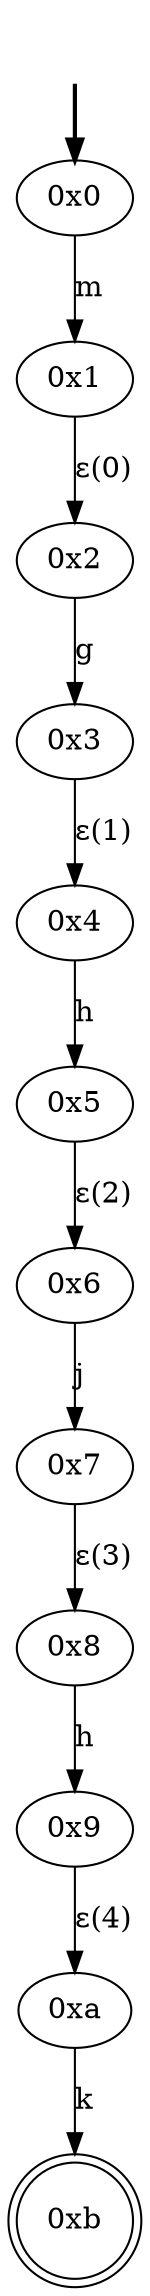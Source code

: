 digraph {
	fake [style=invisible]
	"0x0" [root=true]
	"0x1"
	"0x2"
	"0x3"
	"0x4"
	"0x5"
	"0x6"
	"0x7"
	"0x8"
	"0x9"
	"0xa"
	"0xb" [shape=doublecircle]
	fake -> "0x0" [style=bold]
	"0x0" -> "0x1" [label=m]
	"0x2" -> "0x3" [label=g]
	"0x1" -> "0x2" [label="ε(0)"]
	"0x4" -> "0x5" [label=h]
	"0x3" -> "0x4" [label="ε(1)"]
	"0x6" -> "0x7" [label=j]
	"0x5" -> "0x6" [label="ε(2)"]
	"0x8" -> "0x9" [label=h]
	"0x7" -> "0x8" [label="ε(3)"]
	"0xa" -> "0xb" [label=k]
	"0x9" -> "0xa" [label="ε(4)"]
}
